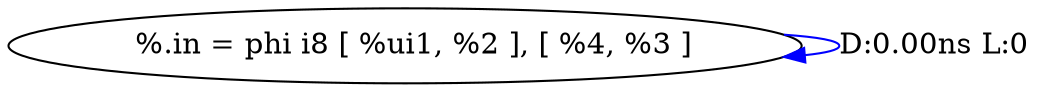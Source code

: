 digraph {
Node0x31652c0[label="  %.in = phi i8 [ %ui1, %2 ], [ %4, %3 ]"];
Node0x31652c0 -> Node0x31652c0[label="D:0.00ns L:0",color=blue];
}

